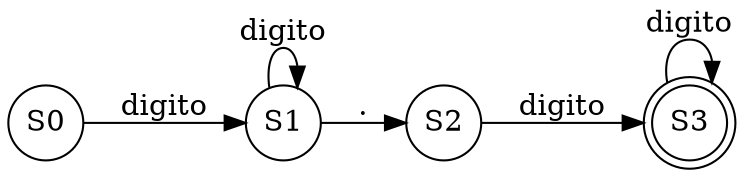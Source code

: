 digraph structs {
rankdir=LR 
{

S0[shape=circle fixedsize=true]
S1[shape=circle fixedsize=true]
S2[shape=circle fixedsize=true]
S3[shape=doublecircle fixedsize=true]}
S0 -> S1[label= digito]
S1 -> S1[label= digito]
S1 -> S2[label= "."]
S2 -> S3[label= digito]
S3 -> S3[label= digito]
 }
